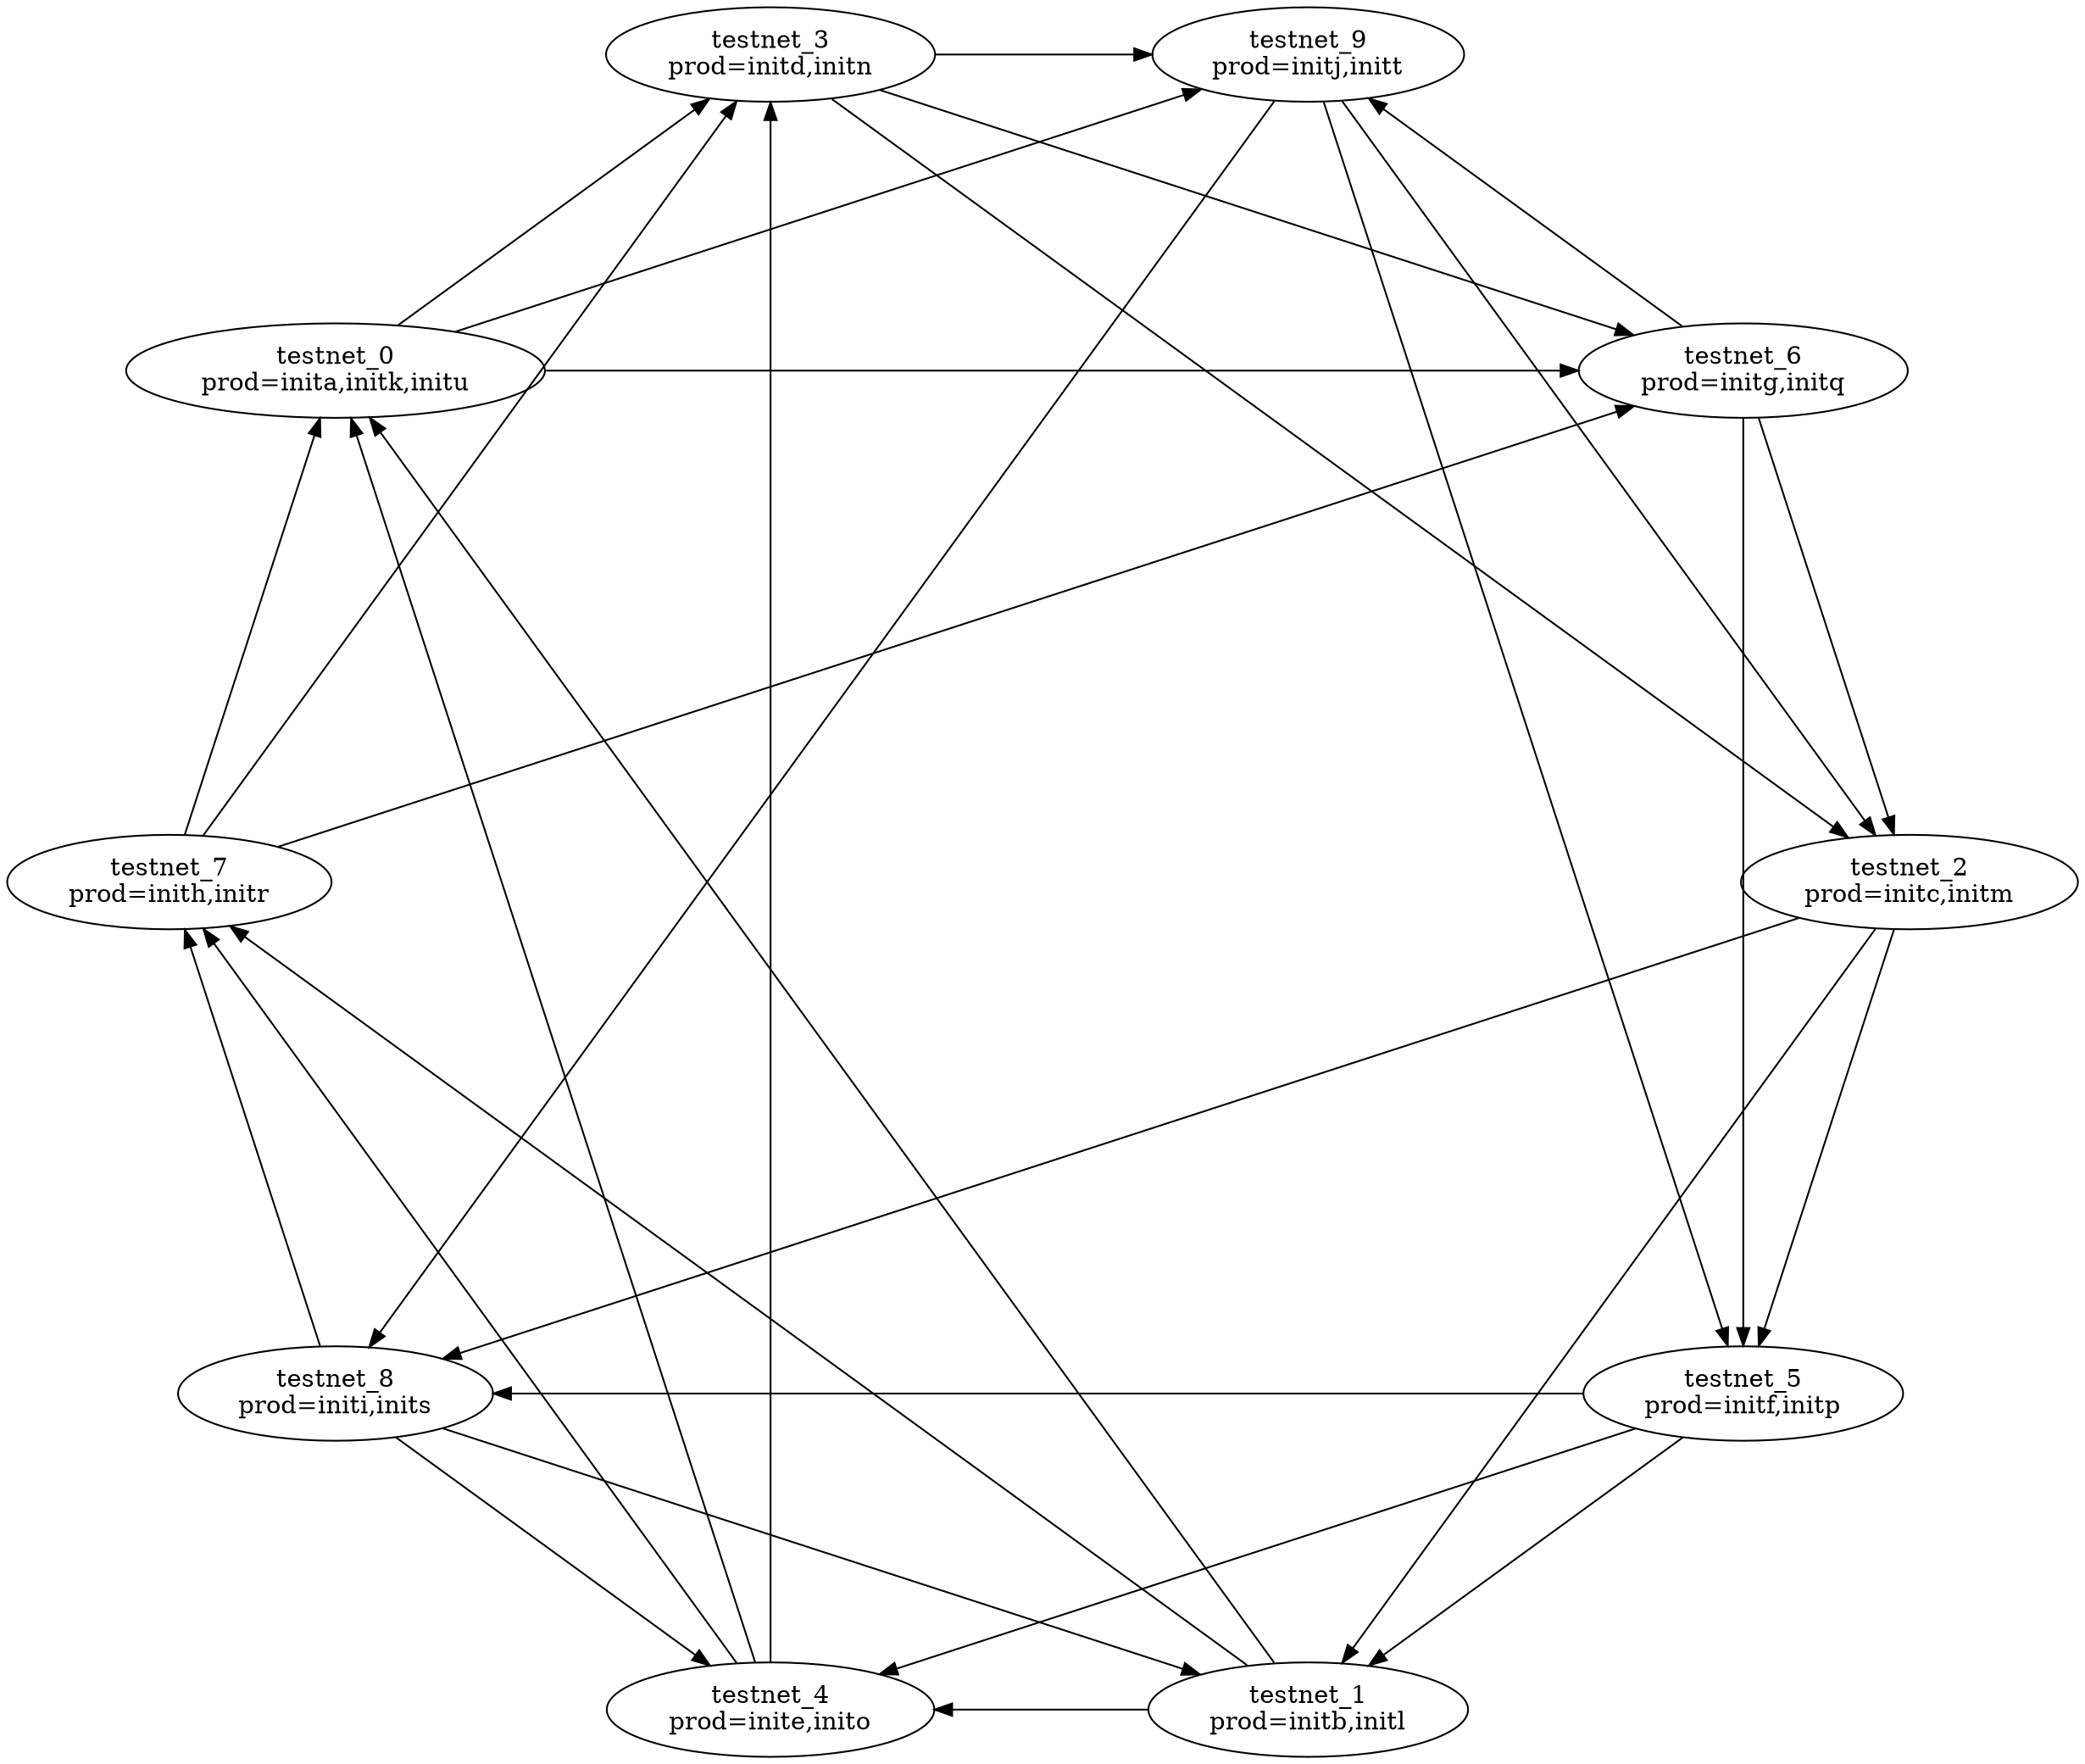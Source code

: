 digraph G
{
layout="circo";
"testnet_0\nprod=inita,initk,initu"->"testnet_3\nprod=initd,initn" [dir="forward"];
"testnet_0\nprod=inita,initk,initu"->"testnet_6\nprod=initg,initq" [dir="forward"];
"testnet_0\nprod=inita,initk,initu"->"testnet_9\nprod=initj,initt" [dir="forward"];
"testnet_1\nprod=initb,initl"->"testnet_4\nprod=inite,inito" [dir="forward"];
"testnet_1\nprod=initb,initl"->"testnet_7\nprod=inith,initr" [dir="forward"];
"testnet_1\nprod=initb,initl"->"testnet_0\nprod=inita,initk,initu" [dir="forward"];
"testnet_2\nprod=initc,initm"->"testnet_5\nprod=initf,initp" [dir="forward"];
"testnet_2\nprod=initc,initm"->"testnet_8\nprod=initi,inits" [dir="forward"];
"testnet_2\nprod=initc,initm"->"testnet_1\nprod=initb,initl" [dir="forward"];
"testnet_3\nprod=initd,initn"->"testnet_6\nprod=initg,initq" [dir="forward"];
"testnet_3\nprod=initd,initn"->"testnet_9\nprod=initj,initt" [dir="forward"];
"testnet_3\nprod=initd,initn"->"testnet_2\nprod=initc,initm" [dir="forward"];
"testnet_4\nprod=inite,inito"->"testnet_7\nprod=inith,initr" [dir="forward"];
"testnet_4\nprod=inite,inito"->"testnet_0\nprod=inita,initk,initu" [dir="forward"];
"testnet_4\nprod=inite,inito"->"testnet_3\nprod=initd,initn" [dir="forward"];
"testnet_5\nprod=initf,initp"->"testnet_8\nprod=initi,inits" [dir="forward"];
"testnet_5\nprod=initf,initp"->"testnet_1\nprod=initb,initl" [dir="forward"];
"testnet_5\nprod=initf,initp"->"testnet_4\nprod=inite,inito" [dir="forward"];
"testnet_6\nprod=initg,initq"->"testnet_9\nprod=initj,initt" [dir="forward"];
"testnet_6\nprod=initg,initq"->"testnet_2\nprod=initc,initm" [dir="forward"];
"testnet_6\nprod=initg,initq"->"testnet_5\nprod=initf,initp" [dir="forward"];
"testnet_7\nprod=inith,initr"->"testnet_0\nprod=inita,initk,initu" [dir="forward"];
"testnet_7\nprod=inith,initr"->"testnet_3\nprod=initd,initn" [dir="forward"];
"testnet_7\nprod=inith,initr"->"testnet_6\nprod=initg,initq" [dir="forward"];
"testnet_8\nprod=initi,inits"->"testnet_1\nprod=initb,initl" [dir="forward"];
"testnet_8\nprod=initi,inits"->"testnet_4\nprod=inite,inito" [dir="forward"];
"testnet_8\nprod=initi,inits"->"testnet_7\nprod=inith,initr" [dir="forward"];
"testnet_9\nprod=initj,initt"->"testnet_2\nprod=initc,initm" [dir="forward"];
"testnet_9\nprod=initj,initt"->"testnet_5\nprod=initf,initp" [dir="forward"];
"testnet_9\nprod=initj,initt"->"testnet_8\nprod=initi,inits" [dir="forward"];
}
